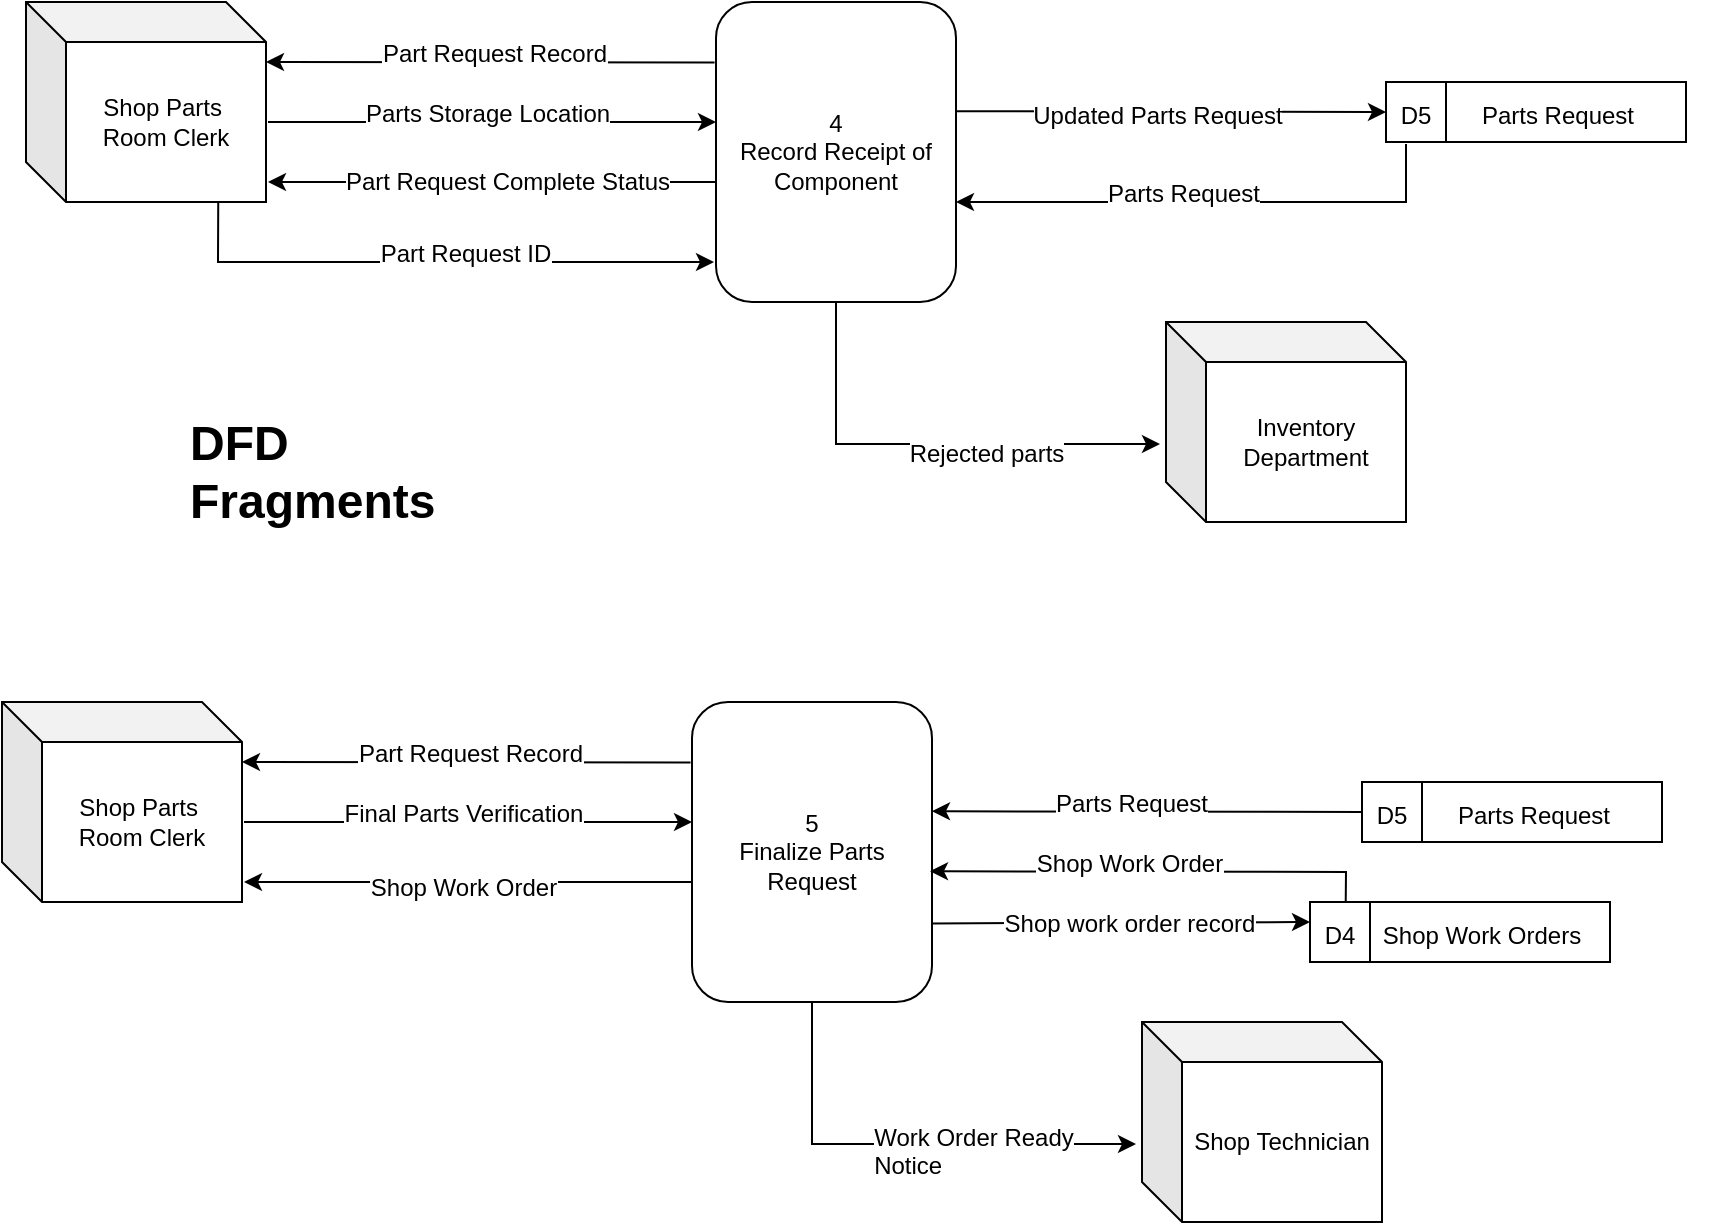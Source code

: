 <mxfile version="26.2.5">
  <diagram name="Page-1" id="9rzFHxVo04gkikQ2L6n5">
    <mxGraphModel dx="1437" dy="879" grid="1" gridSize="10" guides="1" tooltips="1" connect="1" arrows="1" fold="1" page="1" pageScale="1" pageWidth="1169" pageHeight="827" math="0" shadow="0">
      <root>
        <mxCell id="0" />
        <mxCell id="1" parent="0" />
        <mxCell id="_gMilfSK1ICZod7JZKOL-1" value="Shop Parts&amp;nbsp;&lt;div&gt;Room Clerk&lt;/div&gt;" style="shape=cube;whiteSpace=wrap;html=1;boundedLbl=1;backgroundOutline=1;darkOpacity=0.05;darkOpacity2=0.1;" vertex="1" parent="1">
          <mxGeometry x="120" y="80" width="120" height="100" as="geometry" />
        </mxCell>
        <mxCell id="_gMilfSK1ICZod7JZKOL-2" value="4&lt;div&gt;Record Receipt of Component&lt;/div&gt;" style="rounded=1;whiteSpace=wrap;html=1;" vertex="1" parent="1">
          <mxGeometry x="465" y="80" width="120" height="150" as="geometry" />
        </mxCell>
        <mxCell id="_gMilfSK1ICZod7JZKOL-3" value="Inventory Department" style="shape=cube;whiteSpace=wrap;html=1;boundedLbl=1;backgroundOutline=1;darkOpacity=0.05;darkOpacity2=0.1;" vertex="1" parent="1">
          <mxGeometry x="690" y="240" width="120" height="100" as="geometry" />
        </mxCell>
        <mxCell id="_gMilfSK1ICZod7JZKOL-8" value="" style="endArrow=classic;html=1;rounded=0;entryX=-0.025;entryY=0.61;entryDx=0;entryDy=0;entryPerimeter=0;exitX=0.5;exitY=1;exitDx=0;exitDy=0;" edge="1" parent="1" source="_gMilfSK1ICZod7JZKOL-2" target="_gMilfSK1ICZod7JZKOL-3">
          <mxGeometry relative="1" as="geometry">
            <mxPoint x="600" y="270" as="sourcePoint" />
            <mxPoint x="640" y="410" as="targetPoint" />
            <Array as="points">
              <mxPoint x="525" y="301" />
            </Array>
          </mxGeometry>
        </mxCell>
        <mxCell id="_gMilfSK1ICZod7JZKOL-10" value="&lt;p style=&quot;margin: 0px; font-variant-numeric: normal; font-variant-east-asian: normal; font-variant-alternates: normal; font-size-adjust: none; font-kerning: auto; font-optical-sizing: auto; font-feature-settings: normal; font-variation-settings: normal; font-variant-position: normal; font-variant-emoji: normal; font-stretch: normal; line-height: normal; text-wrap-mode: wrap;&quot; class=&quot;p1&quot;&gt;&lt;font style=&quot;font-size: 12px;&quot;&gt;Rejected parts&lt;/font&gt;&lt;/p&gt;" style="edgeLabel;html=1;align=center;verticalAlign=middle;resizable=0;points=[];" vertex="1" connectable="0" parent="_gMilfSK1ICZod7JZKOL-8">
          <mxGeometry x="-0.04" y="-4" relative="1" as="geometry">
            <mxPoint x="34" as="offset" />
          </mxGeometry>
        </mxCell>
        <mxCell id="_gMilfSK1ICZod7JZKOL-11" value="" style="endArrow=none;html=1;rounded=0;entryX=-0.006;entryY=0.202;entryDx=0;entryDy=0;entryPerimeter=0;startArrow=classic;startFill=1;" edge="1" parent="1" target="_gMilfSK1ICZod7JZKOL-2">
          <mxGeometry relative="1" as="geometry">
            <mxPoint x="240" y="110" as="sourcePoint" />
            <mxPoint x="340" y="110" as="targetPoint" />
          </mxGeometry>
        </mxCell>
        <mxCell id="_gMilfSK1ICZod7JZKOL-15" value="" style="endArrow=none;html=1;rounded=0;entryX=-0.006;entryY=0.202;entryDx=0;entryDy=0;entryPerimeter=0;startArrow=classic;startFill=1;" edge="1" parent="1">
          <mxGeometry relative="1" as="geometry">
            <mxPoint x="241" y="170" as="sourcePoint" />
            <mxPoint x="465" y="170" as="targetPoint" />
          </mxGeometry>
        </mxCell>
        <mxCell id="_gMilfSK1ICZod7JZKOL-17" value="" style="endArrow=classic;html=1;rounded=0;entryX=-0.006;entryY=0.202;entryDx=0;entryDy=0;entryPerimeter=0;startArrow=none;startFill=0;endFill=1;" edge="1" parent="1">
          <mxGeometry relative="1" as="geometry">
            <mxPoint x="241" y="140" as="sourcePoint" />
            <mxPoint x="465" y="140" as="targetPoint" />
          </mxGeometry>
        </mxCell>
        <mxCell id="_gMilfSK1ICZod7JZKOL-18" value="&lt;p style=&quot;margin: 0px; font-variant-numeric: normal; font-variant-east-asian: normal; font-variant-alternates: normal; font-size-adjust: none; font-kerning: auto; font-optical-sizing: auto; font-feature-settings: normal; font-variation-settings: normal; font-variant-position: normal; font-variant-emoji: normal; font-stretch: normal; line-height: normal; text-align: start;&quot; class=&quot;p1&quot;&gt;&lt;font&gt;Part Request Record&lt;/font&gt;&lt;/p&gt;" style="text;html=1;align=center;verticalAlign=middle;whiteSpace=wrap;rounded=0;labelBackgroundColor=default;" vertex="1" parent="1">
          <mxGeometry x="290" y="90" width="129" height="30" as="geometry" />
        </mxCell>
        <mxCell id="_gMilfSK1ICZod7JZKOL-20" value="" style="endArrow=classic;html=1;rounded=0;entryX=-0.006;entryY=0.202;entryDx=0;entryDy=0;entryPerimeter=0;startArrow=none;startFill=0;exitX=0.801;exitY=0.996;exitDx=0;exitDy=0;exitPerimeter=0;endFill=1;" edge="1" parent="1" source="_gMilfSK1ICZod7JZKOL-1">
          <mxGeometry relative="1" as="geometry">
            <mxPoint x="180" y="210" as="sourcePoint" />
            <mxPoint x="464" y="210" as="targetPoint" />
            <Array as="points">
              <mxPoint x="216" y="210" />
            </Array>
          </mxGeometry>
        </mxCell>
        <mxCell id="_gMilfSK1ICZod7JZKOL-21" value="&lt;p style=&quot;margin: 0px; font-variant-numeric: normal; font-variant-east-asian: normal; font-variant-alternates: normal; font-size-adjust: none; font-kerning: auto; font-optical-sizing: auto; font-feature-settings: normal; font-variation-settings: normal; font-variant-position: normal; font-variant-emoji: normal; font-stretch: normal; line-height: normal; text-align: start;&quot; class=&quot;p1&quot;&gt;Parts Storage L&lt;span style=&quot;background-color: light-dark(#ffffff, var(--ge-dark-color, #121212)); color: light-dark(rgb(0, 0, 0), rgb(255, 255, 255));&quot;&gt;ocation&lt;/span&gt;&lt;/p&gt;" style="text;html=1;align=center;verticalAlign=middle;whiteSpace=wrap;rounded=0;labelBackgroundColor=default;" vertex="1" parent="1">
          <mxGeometry x="266" y="120" width="170" height="30" as="geometry" />
        </mxCell>
        <mxCell id="_gMilfSK1ICZod7JZKOL-26" value="&lt;p class=&quot;p1&quot; style=&quot;margin: 0px; font-variant-numeric: normal; font-variant-east-asian: normal; font-variant-alternates: normal; font-size-adjust: none; font-kerning: auto; font-optical-sizing: auto; font-feature-settings: normal; font-variation-settings: normal; font-variant-position: normal; font-variant-emoji: normal; font-stretch: normal; line-height: normal; text-align: start;&quot;&gt;Part Request Complete Status&lt;/p&gt;" style="text;html=1;align=center;verticalAlign=middle;whiteSpace=wrap;rounded=0;labelBackgroundColor=default;" vertex="1" parent="1">
          <mxGeometry x="236" y="154" width="250" height="30" as="geometry" />
        </mxCell>
        <mxCell id="_gMilfSK1ICZod7JZKOL-13" value="&lt;p class=&quot;p1&quot; style=&quot;margin: 0px; font-variant-numeric: normal; font-variant-east-asian: normal; font-variant-alternates: normal; font-size-adjust: none; font-kerning: auto; font-optical-sizing: auto; font-feature-settings: normal; font-variation-settings: normal; font-variant-position: normal; font-variant-emoji: normal; font-stretch: normal; line-height: normal; text-align: start;&quot;&gt;&lt;font&gt;Part Request ID&lt;/font&gt;&lt;/p&gt;" style="text;html=1;align=center;verticalAlign=middle;whiteSpace=wrap;rounded=0;labelBackgroundColor=default;" vertex="1" parent="1">
          <mxGeometry x="290" y="190" width="100" height="30" as="geometry" />
        </mxCell>
        <mxCell id="_gMilfSK1ICZod7JZKOL-27" value="" style="rounded=0;whiteSpace=wrap;html=1;" vertex="1" parent="1">
          <mxGeometry x="800" y="120" width="150" height="30" as="geometry" />
        </mxCell>
        <mxCell id="_gMilfSK1ICZod7JZKOL-28" value="" style="endArrow=classic;html=1;rounded=0;startArrow=none;startFill=0;endFill=1;" edge="1" parent="1">
          <mxGeometry relative="1" as="geometry">
            <mxPoint x="585" y="134.63" as="sourcePoint" />
            <mxPoint x="800" y="135" as="targetPoint" />
          </mxGeometry>
        </mxCell>
        <mxCell id="_gMilfSK1ICZod7JZKOL-23" value="&lt;p class=&quot;p1&quot; style=&quot;margin: 0px; font-variant-numeric: normal; font-variant-east-asian: normal; font-variant-alternates: normal; font-size-adjust: none; font-kerning: auto; font-optical-sizing: auto; font-feature-settings: normal; font-variation-settings: normal; font-variant-position: normal; font-variant-emoji: normal; font-stretch: normal; line-height: normal; text-align: start;&quot;&gt;&lt;font&gt;Updated Parts Request&lt;/font&gt;&lt;/p&gt;" style="text;html=1;align=center;verticalAlign=middle;whiteSpace=wrap;rounded=0;labelBackgroundColor=default;" vertex="1" parent="1">
          <mxGeometry x="610" y="121" width="152" height="30" as="geometry" />
        </mxCell>
        <mxCell id="_gMilfSK1ICZod7JZKOL-29" value="&lt;p class=&quot;p1&quot; style=&quot;margin: 0px; font-variant-numeric: normal; font-variant-east-asian: normal; font-variant-alternates: normal; font-size-adjust: none; font-kerning: auto; font-optical-sizing: auto; font-feature-settings: normal; font-variation-settings: normal; font-variant-position: normal; font-variant-emoji: normal; font-stretch: normal; line-height: normal; text-align: start;&quot;&gt;&lt;font&gt;Parts Request&lt;/font&gt;&lt;/p&gt;" style="text;html=1;align=center;verticalAlign=middle;whiteSpace=wrap;rounded=0;labelBackgroundColor=default;" vertex="1" parent="1">
          <mxGeometry x="810" y="121" width="152" height="30" as="geometry" />
        </mxCell>
        <mxCell id="_gMilfSK1ICZod7JZKOL-30" value="" style="endArrow=none;html=1;rounded=0;" edge="1" parent="1">
          <mxGeometry width="50" height="50" relative="1" as="geometry">
            <mxPoint x="830" y="150" as="sourcePoint" />
            <mxPoint x="830" y="120" as="targetPoint" />
          </mxGeometry>
        </mxCell>
        <mxCell id="_gMilfSK1ICZod7JZKOL-31" value="&lt;p class=&quot;p1&quot; style=&quot;margin: 0px; font-variant-numeric: normal; font-variant-east-asian: normal; font-variant-alternates: normal; font-size-adjust: none; font-kerning: auto; font-optical-sizing: auto; font-feature-settings: normal; font-variation-settings: normal; font-variant-position: normal; font-variant-emoji: normal; font-stretch: normal; line-height: normal; text-align: start;&quot;&gt;&lt;font&gt;D5&lt;/font&gt;&lt;/p&gt;" style="text;html=1;align=center;verticalAlign=middle;whiteSpace=wrap;rounded=0;labelBackgroundColor=default;" vertex="1" parent="1">
          <mxGeometry x="805" y="121" width="20" height="30" as="geometry" />
        </mxCell>
        <mxCell id="_gMilfSK1ICZod7JZKOL-32" value="Shop Parts&amp;nbsp;&lt;div&gt;Room Clerk&lt;/div&gt;" style="shape=cube;whiteSpace=wrap;html=1;boundedLbl=1;backgroundOutline=1;darkOpacity=0.05;darkOpacity2=0.1;" vertex="1" parent="1">
          <mxGeometry x="108" y="430" width="120" height="100" as="geometry" />
        </mxCell>
        <mxCell id="_gMilfSK1ICZod7JZKOL-33" value="5&lt;div&gt;Finalize Parts Request&lt;/div&gt;" style="rounded=1;whiteSpace=wrap;html=1;" vertex="1" parent="1">
          <mxGeometry x="453" y="430" width="120" height="150" as="geometry" />
        </mxCell>
        <mxCell id="_gMilfSK1ICZod7JZKOL-34" value="Shop Technician" style="shape=cube;whiteSpace=wrap;html=1;boundedLbl=1;backgroundOutline=1;darkOpacity=0.05;darkOpacity2=0.1;" vertex="1" parent="1">
          <mxGeometry x="678" y="590" width="120" height="100" as="geometry" />
        </mxCell>
        <mxCell id="_gMilfSK1ICZod7JZKOL-35" value="" style="endArrow=classic;html=1;rounded=0;entryX=-0.025;entryY=0.61;entryDx=0;entryDy=0;entryPerimeter=0;exitX=0.5;exitY=1;exitDx=0;exitDy=0;" edge="1" parent="1" source="_gMilfSK1ICZod7JZKOL-33" target="_gMilfSK1ICZod7JZKOL-34">
          <mxGeometry relative="1" as="geometry">
            <mxPoint x="588" y="620" as="sourcePoint" />
            <mxPoint x="628" y="760" as="targetPoint" />
            <Array as="points">
              <mxPoint x="513" y="651" />
            </Array>
          </mxGeometry>
        </mxCell>
        <mxCell id="_gMilfSK1ICZod7JZKOL-38" value="" style="endArrow=none;html=1;rounded=0;entryX=-0.006;entryY=0.202;entryDx=0;entryDy=0;entryPerimeter=0;startArrow=classic;startFill=1;" edge="1" parent="1" target="_gMilfSK1ICZod7JZKOL-33">
          <mxGeometry relative="1" as="geometry">
            <mxPoint x="228" y="460" as="sourcePoint" />
            <mxPoint x="328" y="460" as="targetPoint" />
          </mxGeometry>
        </mxCell>
        <mxCell id="_gMilfSK1ICZod7JZKOL-39" value="" style="endArrow=none;html=1;rounded=0;entryX=-0.006;entryY=0.202;entryDx=0;entryDy=0;entryPerimeter=0;startArrow=classic;startFill=1;" edge="1" parent="1">
          <mxGeometry relative="1" as="geometry">
            <mxPoint x="229" y="520" as="sourcePoint" />
            <mxPoint x="453" y="520" as="targetPoint" />
          </mxGeometry>
        </mxCell>
        <mxCell id="_gMilfSK1ICZod7JZKOL-40" value="" style="endArrow=classic;html=1;rounded=0;entryX=-0.006;entryY=0.202;entryDx=0;entryDy=0;entryPerimeter=0;startArrow=none;startFill=0;endFill=1;" edge="1" parent="1">
          <mxGeometry relative="1" as="geometry">
            <mxPoint x="229" y="490" as="sourcePoint" />
            <mxPoint x="453" y="490" as="targetPoint" />
          </mxGeometry>
        </mxCell>
        <mxCell id="_gMilfSK1ICZod7JZKOL-41" value="&lt;p style=&quot;margin: 0px; font-variant-numeric: normal; font-variant-east-asian: normal; font-variant-alternates: normal; font-size-adjust: none; font-kerning: auto; font-optical-sizing: auto; font-feature-settings: normal; font-variation-settings: normal; font-variant-position: normal; font-variant-emoji: normal; font-stretch: normal; line-height: normal; text-align: start;&quot; class=&quot;p1&quot;&gt;&lt;font&gt;Part Request Record&lt;/font&gt;&lt;/p&gt;" style="text;html=1;align=center;verticalAlign=middle;whiteSpace=wrap;rounded=0;labelBackgroundColor=default;" vertex="1" parent="1">
          <mxGeometry x="278" y="440" width="129" height="30" as="geometry" />
        </mxCell>
        <mxCell id="_gMilfSK1ICZod7JZKOL-43" value="&lt;p style=&quot;margin: 0px; font-variant-numeric: normal; font-variant-east-asian: normal; font-variant-alternates: normal; font-size-adjust: none; font-kerning: auto; font-optical-sizing: auto; font-feature-settings: normal; font-variation-settings: normal; font-variant-position: normal; font-variant-emoji: normal; font-stretch: normal; line-height: normal; text-align: start;&quot; class=&quot;p1&quot;&gt;Final Parts Verification&lt;/p&gt;" style="text;html=1;align=center;verticalAlign=middle;whiteSpace=wrap;rounded=0;labelBackgroundColor=default;" vertex="1" parent="1">
          <mxGeometry x="254" y="470" width="170" height="30" as="geometry" />
        </mxCell>
        <mxCell id="_gMilfSK1ICZod7JZKOL-45" value="&lt;p class=&quot;p1&quot; style=&quot;margin: 0px; font-variant-numeric: normal; font-variant-east-asian: normal; font-variant-alternates: normal; font-size-adjust: none; font-kerning: auto; font-optical-sizing: auto; font-feature-settings: normal; font-variation-settings: normal; font-variant-position: normal; font-variant-emoji: normal; font-stretch: normal; line-height: normal; text-align: start;&quot;&gt;&lt;font&gt;Shop Work Order&lt;/font&gt;&lt;/p&gt;" style="text;html=1;align=center;verticalAlign=middle;whiteSpace=wrap;rounded=0;labelBackgroundColor=default;" vertex="1" parent="1">
          <mxGeometry x="270" y="507" width="138" height="30" as="geometry" />
        </mxCell>
        <mxCell id="_gMilfSK1ICZod7JZKOL-46" value="" style="rounded=0;whiteSpace=wrap;html=1;" vertex="1" parent="1">
          <mxGeometry x="788" y="470" width="150" height="30" as="geometry" />
        </mxCell>
        <mxCell id="_gMilfSK1ICZod7JZKOL-47" value="" style="endArrow=none;html=1;rounded=0;startArrow=classic;startFill=1;endFill=1;" edge="1" parent="1">
          <mxGeometry relative="1" as="geometry">
            <mxPoint x="573" y="484.63" as="sourcePoint" />
            <mxPoint x="788" y="485" as="targetPoint" />
          </mxGeometry>
        </mxCell>
        <mxCell id="_gMilfSK1ICZod7JZKOL-49" value="&lt;p class=&quot;p1&quot; style=&quot;margin: 0px; font-variant-numeric: normal; font-variant-east-asian: normal; font-variant-alternates: normal; font-size-adjust: none; font-kerning: auto; font-optical-sizing: auto; font-feature-settings: normal; font-variation-settings: normal; font-variant-position: normal; font-variant-emoji: normal; font-stretch: normal; line-height: normal; text-align: start;&quot;&gt;&lt;font&gt;Parts Request&lt;/font&gt;&lt;/p&gt;" style="text;html=1;align=center;verticalAlign=middle;whiteSpace=wrap;rounded=0;labelBackgroundColor=default;" vertex="1" parent="1">
          <mxGeometry x="798" y="471" width="152" height="30" as="geometry" />
        </mxCell>
        <mxCell id="_gMilfSK1ICZod7JZKOL-50" value="" style="endArrow=none;html=1;rounded=0;" edge="1" parent="1">
          <mxGeometry width="50" height="50" relative="1" as="geometry">
            <mxPoint x="818" y="500" as="sourcePoint" />
            <mxPoint x="818" y="470" as="targetPoint" />
          </mxGeometry>
        </mxCell>
        <mxCell id="_gMilfSK1ICZod7JZKOL-51" value="&lt;p class=&quot;p1&quot; style=&quot;margin: 0px; font-variant-numeric: normal; font-variant-east-asian: normal; font-variant-alternates: normal; font-size-adjust: none; font-kerning: auto; font-optical-sizing: auto; font-feature-settings: normal; font-variation-settings: normal; font-variant-position: normal; font-variant-emoji: normal; font-stretch: normal; line-height: normal; text-align: start;&quot;&gt;&lt;font&gt;D5&lt;/font&gt;&lt;/p&gt;" style="text;html=1;align=center;verticalAlign=middle;whiteSpace=wrap;rounded=0;labelBackgroundColor=default;" vertex="1" parent="1">
          <mxGeometry x="793" y="471" width="20" height="30" as="geometry" />
        </mxCell>
        <mxCell id="_gMilfSK1ICZod7JZKOL-52" value="" style="rounded=0;whiteSpace=wrap;html=1;" vertex="1" parent="1">
          <mxGeometry x="762" y="530" width="150" height="30" as="geometry" />
        </mxCell>
        <mxCell id="_gMilfSK1ICZod7JZKOL-53" value="&lt;p class=&quot;p1&quot; style=&quot;margin: 0px; font-variant-numeric: normal; font-variant-east-asian: normal; font-variant-alternates: normal; font-size-adjust: none; font-kerning: auto; font-optical-sizing: auto; font-feature-settings: normal; font-variation-settings: normal; font-variant-position: normal; font-variant-emoji: normal; font-stretch: normal; line-height: normal; text-align: start;&quot;&gt;&lt;font&gt;Shop Work Orders&lt;/font&gt;&lt;/p&gt;" style="text;html=1;align=center;verticalAlign=middle;whiteSpace=wrap;rounded=0;labelBackgroundColor=default;" vertex="1" parent="1">
          <mxGeometry x="772" y="531" width="152" height="30" as="geometry" />
        </mxCell>
        <mxCell id="_gMilfSK1ICZod7JZKOL-54" value="" style="endArrow=none;html=1;rounded=0;" edge="1" parent="1">
          <mxGeometry width="50" height="50" relative="1" as="geometry">
            <mxPoint x="792" y="560" as="sourcePoint" />
            <mxPoint x="792" y="530" as="targetPoint" />
          </mxGeometry>
        </mxCell>
        <mxCell id="_gMilfSK1ICZod7JZKOL-55" value="&lt;p class=&quot;p1&quot; style=&quot;margin: 0px; font-variant-numeric: normal; font-variant-east-asian: normal; font-variant-alternates: normal; font-size-adjust: none; font-kerning: auto; font-optical-sizing: auto; font-feature-settings: normal; font-variation-settings: normal; font-variant-position: normal; font-variant-emoji: normal; font-stretch: normal; line-height: normal; text-align: start;&quot;&gt;&lt;font&gt;D4&lt;/font&gt;&lt;/p&gt;" style="text;html=1;align=center;verticalAlign=middle;whiteSpace=wrap;rounded=0;labelBackgroundColor=default;" vertex="1" parent="1">
          <mxGeometry x="767" y="531" width="20" height="30" as="geometry" />
        </mxCell>
        <mxCell id="_gMilfSK1ICZod7JZKOL-56" value="&lt;p class=&quot;p1&quot; style=&quot;margin: 0px; font-variant-numeric: normal; font-variant-east-asian: normal; font-variant-alternates: normal; font-size-adjust: none; font-kerning: auto; font-optical-sizing: auto; font-feature-settings: normal; font-variation-settings: normal; font-variant-position: normal; font-variant-emoji: normal; font-stretch: normal; line-height: normal; text-align: start;&quot;&gt;Work Order Ready&lt;/p&gt;&lt;p class=&quot;p1&quot; style=&quot;margin: 0px; font-variant-numeric: normal; font-variant-east-asian: normal; font-variant-alternates: normal; font-size-adjust: none; font-kerning: auto; font-optical-sizing: auto; font-feature-settings: normal; font-variation-settings: normal; font-variant-position: normal; font-variant-emoji: normal; font-stretch: normal; line-height: normal; text-align: start;&quot;&gt;Notice&lt;/p&gt;" style="text;html=1;align=center;verticalAlign=middle;whiteSpace=wrap;rounded=0;labelBackgroundColor=default;" vertex="1" parent="1">
          <mxGeometry x="518" y="639" width="152" height="30" as="geometry" />
        </mxCell>
        <mxCell id="_gMilfSK1ICZod7JZKOL-57" value="" style="endArrow=none;html=1;rounded=0;startArrow=classic;startFill=1;entryX=0.25;entryY=1;entryDx=0;entryDy=0;" edge="1" parent="1" target="_gMilfSK1ICZod7JZKOL-31">
          <mxGeometry relative="1" as="geometry">
            <mxPoint x="585" y="180" as="sourcePoint" />
            <mxPoint x="850" y="180" as="targetPoint" />
            <Array as="points">
              <mxPoint x="810" y="180" />
            </Array>
          </mxGeometry>
        </mxCell>
        <mxCell id="_gMilfSK1ICZod7JZKOL-58" value="&lt;p class=&quot;p1&quot; style=&quot;margin: 0px; font-variant-numeric: normal; font-variant-east-asian: normal; font-variant-alternates: normal; font-size-adjust: none; font-kerning: auto; font-optical-sizing: auto; font-feature-settings: normal; font-variation-settings: normal; font-variant-position: normal; font-variant-emoji: normal; font-stretch: normal; line-height: normal; text-align: start;&quot;&gt;&lt;font&gt;Parts Request&lt;/font&gt;&lt;/p&gt;" style="text;html=1;align=center;verticalAlign=middle;whiteSpace=wrap;rounded=0;labelBackgroundColor=default;" vertex="1" parent="1">
          <mxGeometry x="623" y="160" width="152" height="30" as="geometry" />
        </mxCell>
        <mxCell id="_gMilfSK1ICZod7JZKOL-60" value="&lt;p class=&quot;p1&quot; style=&quot;margin: 0px; font-variant-numeric: normal; font-variant-east-asian: normal; font-variant-alternates: normal; font-size-adjust: none; font-kerning: auto; font-optical-sizing: auto; font-feature-settings: normal; font-variation-settings: normal; font-variant-position: normal; font-variant-emoji: normal; font-stretch: normal; line-height: normal; text-align: start;&quot;&gt;&lt;font&gt;Parts Request&lt;/font&gt;&lt;/p&gt;" style="text;html=1;align=center;verticalAlign=middle;whiteSpace=wrap;rounded=0;labelBackgroundColor=default;" vertex="1" parent="1">
          <mxGeometry x="597" y="465" width="152" height="30" as="geometry" />
        </mxCell>
        <mxCell id="_gMilfSK1ICZod7JZKOL-61" value="" style="endArrow=none;html=1;rounded=0;startArrow=classic;startFill=1;endFill=1;entryX=0.643;entryY=-0.039;entryDx=0;entryDy=0;entryPerimeter=0;" edge="1" parent="1" target="_gMilfSK1ICZod7JZKOL-55">
          <mxGeometry relative="1" as="geometry">
            <mxPoint x="572" y="514.63" as="sourcePoint" />
            <mxPoint x="787" y="515" as="targetPoint" />
            <Array as="points">
              <mxPoint x="780" y="515" />
            </Array>
          </mxGeometry>
        </mxCell>
        <mxCell id="_gMilfSK1ICZod7JZKOL-62" value="&lt;p class=&quot;p1&quot; style=&quot;margin: 0px; font-variant-numeric: normal; font-variant-east-asian: normal; font-variant-alternates: normal; font-size-adjust: none; font-kerning: auto; font-optical-sizing: auto; font-feature-settings: normal; font-variation-settings: normal; font-variant-position: normal; font-variant-emoji: normal; font-stretch: normal; line-height: normal; text-align: start;&quot;&gt;&lt;font&gt;Shop Work Order&lt;/font&gt;&lt;/p&gt;" style="text;html=1;align=center;verticalAlign=middle;whiteSpace=wrap;rounded=0;labelBackgroundColor=default;" vertex="1" parent="1">
          <mxGeometry x="596" y="495" width="152" height="30" as="geometry" />
        </mxCell>
        <mxCell id="_gMilfSK1ICZod7JZKOL-63" value="" style="endArrow=none;html=1;rounded=0;entryX=0.999;entryY=0.738;entryDx=0;entryDy=0;entryPerimeter=0;startArrow=classic;startFill=1;" edge="1" parent="1" target="_gMilfSK1ICZod7JZKOL-33">
          <mxGeometry width="50" height="50" relative="1" as="geometry">
            <mxPoint x="762" y="540" as="sourcePoint" />
            <mxPoint x="710" y="540" as="targetPoint" />
          </mxGeometry>
        </mxCell>
        <mxCell id="_gMilfSK1ICZod7JZKOL-64" value="&lt;p class=&quot;p1&quot; style=&quot;margin: 0px; font-variant-numeric: normal; font-variant-east-asian: normal; font-variant-alternates: normal; font-size-adjust: none; font-kerning: auto; font-optical-sizing: auto; font-feature-settings: normal; font-variation-settings: normal; font-variant-position: normal; font-variant-emoji: normal; font-stretch: normal; line-height: normal; text-align: start;&quot;&gt;&lt;font&gt;Shop work order record&lt;/font&gt;&lt;/p&gt;" style="text;html=1;align=center;verticalAlign=middle;whiteSpace=wrap;rounded=0;labelBackgroundColor=default;" vertex="1" parent="1">
          <mxGeometry x="596" y="525" width="152" height="30" as="geometry" />
        </mxCell>
        <mxCell id="_gMilfSK1ICZod7JZKOL-65" value="&lt;h1 style=&quot;margin-top: 0px;&quot;&gt;DFD Fragments&lt;/h1&gt;" style="text;html=1;whiteSpace=wrap;overflow=hidden;rounded=0;" vertex="1" parent="1">
          <mxGeometry x="200" y="280" width="180" height="120" as="geometry" />
        </mxCell>
      </root>
    </mxGraphModel>
  </diagram>
</mxfile>
